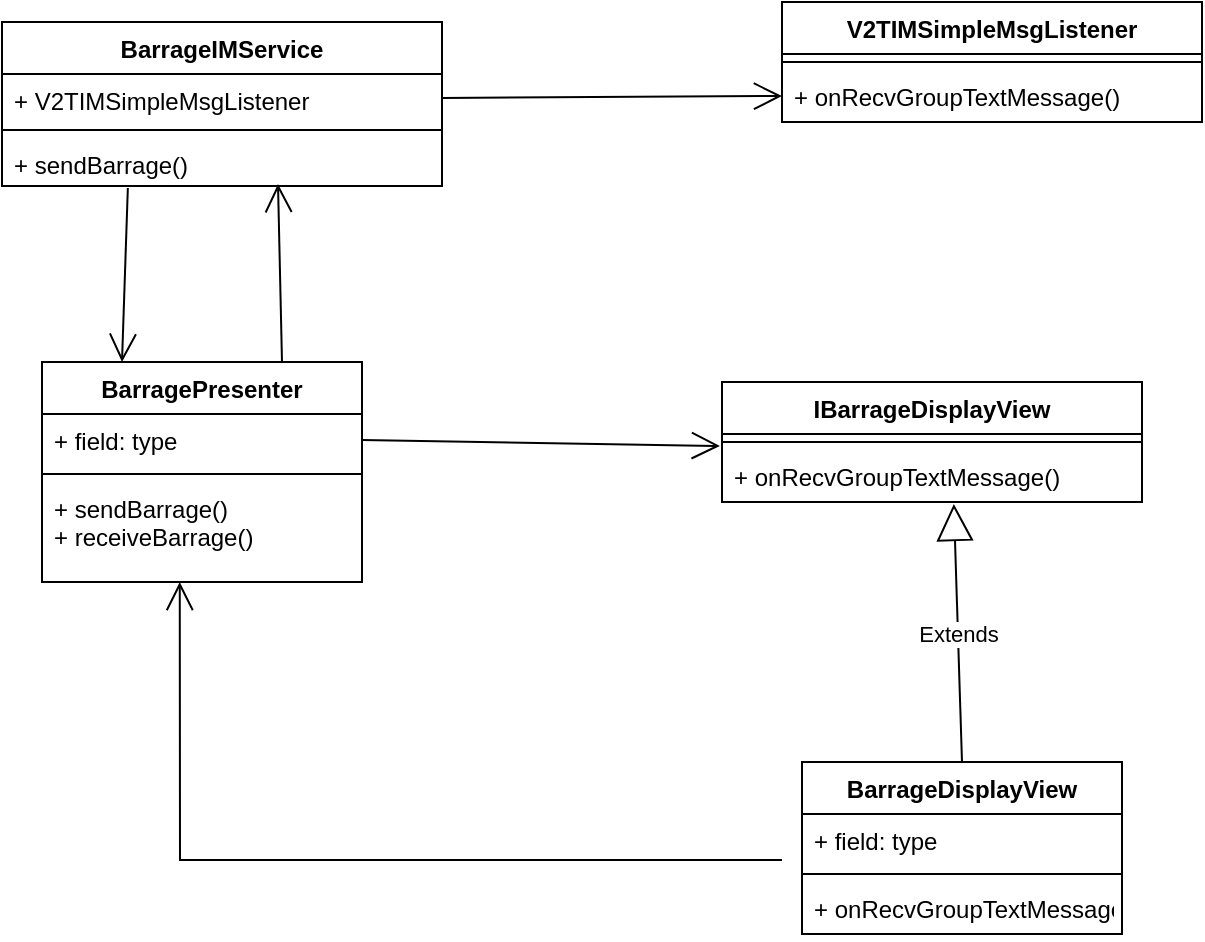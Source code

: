 <mxfile version="22.1.3" type="github">
  <diagram name="第 1 页" id="IBhxvfkGAeg1p5E4bXM3">
    <mxGraphModel dx="2074" dy="1059" grid="1" gridSize="10" guides="1" tooltips="1" connect="1" arrows="1" fold="1" page="1" pageScale="1" pageWidth="827" pageHeight="1169" math="0" shadow="0">
      <root>
        <mxCell id="0" />
        <mxCell id="1" parent="0" />
        <mxCell id="6ni6ROQNfi7pwdVgRZrK-12" value="V2TIMSimpleMsgListener" style="swimlane;fontStyle=1;align=center;verticalAlign=top;childLayout=stackLayout;horizontal=1;startSize=26;horizontalStack=0;resizeParent=1;resizeParentMax=0;resizeLast=0;collapsible=1;marginBottom=0;whiteSpace=wrap;html=1;" vertex="1" parent="1">
          <mxGeometry x="570" y="280" width="210" height="60" as="geometry" />
        </mxCell>
        <mxCell id="6ni6ROQNfi7pwdVgRZrK-14" value="" style="line;strokeWidth=1;fillColor=none;align=left;verticalAlign=middle;spacingTop=-1;spacingLeft=3;spacingRight=3;rotatable=0;labelPosition=right;points=[];portConstraint=eastwest;strokeColor=inherit;" vertex="1" parent="6ni6ROQNfi7pwdVgRZrK-12">
          <mxGeometry y="26" width="210" height="8" as="geometry" />
        </mxCell>
        <mxCell id="6ni6ROQNfi7pwdVgRZrK-15" value="+&amp;nbsp;onRecvGroupTextMessage()" style="text;strokeColor=none;fillColor=none;align=left;verticalAlign=top;spacingLeft=4;spacingRight=4;overflow=hidden;rotatable=0;points=[[0,0.5],[1,0.5]];portConstraint=eastwest;whiteSpace=wrap;html=1;" vertex="1" parent="6ni6ROQNfi7pwdVgRZrK-12">
          <mxGeometry y="34" width="210" height="26" as="geometry" />
        </mxCell>
        <mxCell id="6ni6ROQNfi7pwdVgRZrK-21" value="BarrageIMService" style="swimlane;fontStyle=1;align=center;verticalAlign=top;childLayout=stackLayout;horizontal=1;startSize=26;horizontalStack=0;resizeParent=1;resizeParentMax=0;resizeLast=0;collapsible=1;marginBottom=0;whiteSpace=wrap;html=1;" vertex="1" parent="1">
          <mxGeometry x="180" y="290" width="220" height="82" as="geometry" />
        </mxCell>
        <mxCell id="6ni6ROQNfi7pwdVgRZrK-22" value="+&amp;nbsp;V2TIMSimpleMsgListener" style="text;strokeColor=none;fillColor=none;align=left;verticalAlign=top;spacingLeft=4;spacingRight=4;overflow=hidden;rotatable=0;points=[[0,0.5],[1,0.5]];portConstraint=eastwest;whiteSpace=wrap;html=1;" vertex="1" parent="6ni6ROQNfi7pwdVgRZrK-21">
          <mxGeometry y="26" width="220" height="24" as="geometry" />
        </mxCell>
        <mxCell id="6ni6ROQNfi7pwdVgRZrK-23" value="" style="line;strokeWidth=1;fillColor=none;align=left;verticalAlign=middle;spacingTop=-1;spacingLeft=3;spacingRight=3;rotatable=0;labelPosition=right;points=[];portConstraint=eastwest;strokeColor=inherit;" vertex="1" parent="6ni6ROQNfi7pwdVgRZrK-21">
          <mxGeometry y="50" width="220" height="8" as="geometry" />
        </mxCell>
        <mxCell id="6ni6ROQNfi7pwdVgRZrK-24" value="+&amp;nbsp;sendBarrage()" style="text;strokeColor=none;fillColor=none;align=left;verticalAlign=top;spacingLeft=4;spacingRight=4;overflow=hidden;rotatable=0;points=[[0,0.5],[1,0.5]];portConstraint=eastwest;whiteSpace=wrap;html=1;" vertex="1" parent="6ni6ROQNfi7pwdVgRZrK-21">
          <mxGeometry y="58" width="220" height="24" as="geometry" />
        </mxCell>
        <mxCell id="6ni6ROQNfi7pwdVgRZrK-25" value="" style="endArrow=open;endFill=1;endSize=12;html=1;rounded=0;exitX=1;exitY=0.5;exitDx=0;exitDy=0;entryX=0;entryY=0.5;entryDx=0;entryDy=0;" edge="1" parent="1" source="6ni6ROQNfi7pwdVgRZrK-22" target="6ni6ROQNfi7pwdVgRZrK-15">
          <mxGeometry width="160" relative="1" as="geometry">
            <mxPoint x="400" y="339" as="sourcePoint" />
            <mxPoint x="490" y="330" as="targetPoint" />
          </mxGeometry>
        </mxCell>
        <mxCell id="6ni6ROQNfi7pwdVgRZrK-26" value="BarragePresenter" style="swimlane;fontStyle=1;align=center;verticalAlign=top;childLayout=stackLayout;horizontal=1;startSize=26;horizontalStack=0;resizeParent=1;resizeParentMax=0;resizeLast=0;collapsible=1;marginBottom=0;whiteSpace=wrap;html=1;" vertex="1" parent="1">
          <mxGeometry x="200" y="460" width="160" height="110" as="geometry" />
        </mxCell>
        <mxCell id="6ni6ROQNfi7pwdVgRZrK-27" value="+ field: type" style="text;strokeColor=none;fillColor=none;align=left;verticalAlign=top;spacingLeft=4;spacingRight=4;overflow=hidden;rotatable=0;points=[[0,0.5],[1,0.5]];portConstraint=eastwest;whiteSpace=wrap;html=1;" vertex="1" parent="6ni6ROQNfi7pwdVgRZrK-26">
          <mxGeometry y="26" width="160" height="26" as="geometry" />
        </mxCell>
        <mxCell id="6ni6ROQNfi7pwdVgRZrK-28" value="" style="line;strokeWidth=1;fillColor=none;align=left;verticalAlign=middle;spacingTop=-1;spacingLeft=3;spacingRight=3;rotatable=0;labelPosition=right;points=[];portConstraint=eastwest;strokeColor=inherit;" vertex="1" parent="6ni6ROQNfi7pwdVgRZrK-26">
          <mxGeometry y="52" width="160" height="8" as="geometry" />
        </mxCell>
        <mxCell id="6ni6ROQNfi7pwdVgRZrK-29" value="+&amp;nbsp;sendBarrage()&lt;br&gt;+&amp;nbsp;receiveBarrage()" style="text;strokeColor=none;fillColor=none;align=left;verticalAlign=top;spacingLeft=4;spacingRight=4;overflow=hidden;rotatable=0;points=[[0,0.5],[1,0.5]];portConstraint=eastwest;whiteSpace=wrap;html=1;" vertex="1" parent="6ni6ROQNfi7pwdVgRZrK-26">
          <mxGeometry y="60" width="160" height="50" as="geometry" />
        </mxCell>
        <mxCell id="6ni6ROQNfi7pwdVgRZrK-30" value="" style="endArrow=open;endFill=1;endSize=12;html=1;rounded=0;exitX=0.286;exitY=1.042;exitDx=0;exitDy=0;exitPerimeter=0;entryX=0.25;entryY=0;entryDx=0;entryDy=0;" edge="1" parent="1" source="6ni6ROQNfi7pwdVgRZrK-24" target="6ni6ROQNfi7pwdVgRZrK-26">
          <mxGeometry width="160" relative="1" as="geometry">
            <mxPoint x="380" y="540" as="sourcePoint" />
            <mxPoint x="540" y="540" as="targetPoint" />
          </mxGeometry>
        </mxCell>
        <mxCell id="6ni6ROQNfi7pwdVgRZrK-31" value="" style="endArrow=open;endFill=1;endSize=12;html=1;rounded=0;exitX=0.75;exitY=0;exitDx=0;exitDy=0;" edge="1" parent="1" source="6ni6ROQNfi7pwdVgRZrK-26">
          <mxGeometry width="160" relative="1" as="geometry">
            <mxPoint x="253" y="383" as="sourcePoint" />
            <mxPoint x="318" y="371" as="targetPoint" />
          </mxGeometry>
        </mxCell>
        <mxCell id="6ni6ROQNfi7pwdVgRZrK-32" value="IBarrageDisplayView" style="swimlane;fontStyle=1;align=center;verticalAlign=top;childLayout=stackLayout;horizontal=1;startSize=26;horizontalStack=0;resizeParent=1;resizeParentMax=0;resizeLast=0;collapsible=1;marginBottom=0;whiteSpace=wrap;html=1;" vertex="1" parent="1">
          <mxGeometry x="540" y="470" width="210" height="60" as="geometry" />
        </mxCell>
        <mxCell id="6ni6ROQNfi7pwdVgRZrK-33" value="" style="line;strokeWidth=1;fillColor=none;align=left;verticalAlign=middle;spacingTop=-1;spacingLeft=3;spacingRight=3;rotatable=0;labelPosition=right;points=[];portConstraint=eastwest;strokeColor=inherit;" vertex="1" parent="6ni6ROQNfi7pwdVgRZrK-32">
          <mxGeometry y="26" width="210" height="8" as="geometry" />
        </mxCell>
        <mxCell id="6ni6ROQNfi7pwdVgRZrK-34" value="+&amp;nbsp;onRecvGroupTextMessage()" style="text;strokeColor=none;fillColor=none;align=left;verticalAlign=top;spacingLeft=4;spacingRight=4;overflow=hidden;rotatable=0;points=[[0,0.5],[1,0.5]];portConstraint=eastwest;whiteSpace=wrap;html=1;" vertex="1" parent="6ni6ROQNfi7pwdVgRZrK-32">
          <mxGeometry y="34" width="210" height="26" as="geometry" />
        </mxCell>
        <mxCell id="6ni6ROQNfi7pwdVgRZrK-35" value="" style="endArrow=open;endFill=1;endSize=12;html=1;rounded=0;exitX=1;exitY=0.5;exitDx=0;exitDy=0;entryX=-0.005;entryY=-0.077;entryDx=0;entryDy=0;entryPerimeter=0;" edge="1" parent="1" source="6ni6ROQNfi7pwdVgRZrK-27" target="6ni6ROQNfi7pwdVgRZrK-34">
          <mxGeometry width="160" relative="1" as="geometry">
            <mxPoint x="380" y="540" as="sourcePoint" />
            <mxPoint x="540" y="540" as="targetPoint" />
          </mxGeometry>
        </mxCell>
        <mxCell id="6ni6ROQNfi7pwdVgRZrK-36" value="BarrageDisplayView" style="swimlane;fontStyle=1;align=center;verticalAlign=top;childLayout=stackLayout;horizontal=1;startSize=26;horizontalStack=0;resizeParent=1;resizeParentMax=0;resizeLast=0;collapsible=1;marginBottom=0;whiteSpace=wrap;html=1;" vertex="1" parent="1">
          <mxGeometry x="580" y="660" width="160" height="86" as="geometry" />
        </mxCell>
        <mxCell id="6ni6ROQNfi7pwdVgRZrK-37" value="+ field: type" style="text;strokeColor=none;fillColor=none;align=left;verticalAlign=top;spacingLeft=4;spacingRight=4;overflow=hidden;rotatable=0;points=[[0,0.5],[1,0.5]];portConstraint=eastwest;whiteSpace=wrap;html=1;" vertex="1" parent="6ni6ROQNfi7pwdVgRZrK-36">
          <mxGeometry y="26" width="160" height="26" as="geometry" />
        </mxCell>
        <mxCell id="6ni6ROQNfi7pwdVgRZrK-38" value="" style="line;strokeWidth=1;fillColor=none;align=left;verticalAlign=middle;spacingTop=-1;spacingLeft=3;spacingRight=3;rotatable=0;labelPosition=right;points=[];portConstraint=eastwest;strokeColor=inherit;" vertex="1" parent="6ni6ROQNfi7pwdVgRZrK-36">
          <mxGeometry y="52" width="160" height="8" as="geometry" />
        </mxCell>
        <mxCell id="6ni6ROQNfi7pwdVgRZrK-39" value="+&amp;nbsp;onRecvGroupTextMessage()" style="text;strokeColor=none;fillColor=none;align=left;verticalAlign=top;spacingLeft=4;spacingRight=4;overflow=hidden;rotatable=0;points=[[0,0.5],[1,0.5]];portConstraint=eastwest;whiteSpace=wrap;html=1;" vertex="1" parent="6ni6ROQNfi7pwdVgRZrK-36">
          <mxGeometry y="60" width="160" height="26" as="geometry" />
        </mxCell>
        <mxCell id="6ni6ROQNfi7pwdVgRZrK-43" value="Extends" style="endArrow=block;endSize=16;endFill=0;html=1;rounded=0;exitX=0.5;exitY=0;exitDx=0;exitDy=0;entryX=0.552;entryY=1.038;entryDx=0;entryDy=0;entryPerimeter=0;" edge="1" parent="1" source="6ni6ROQNfi7pwdVgRZrK-36" target="6ni6ROQNfi7pwdVgRZrK-34">
          <mxGeometry width="160" relative="1" as="geometry">
            <mxPoint x="520" y="585" as="sourcePoint" />
            <mxPoint x="680" y="585" as="targetPoint" />
          </mxGeometry>
        </mxCell>
        <mxCell id="6ni6ROQNfi7pwdVgRZrK-44" value="" style="endArrow=open;endFill=1;endSize=12;html=1;rounded=0;exitX=-0.012;exitY=0.885;exitDx=0;exitDy=0;entryX=0.481;entryY=1;entryDx=0;entryDy=0;entryPerimeter=0;exitPerimeter=0;" edge="1" parent="1">
          <mxGeometry width="160" relative="1" as="geometry">
            <mxPoint x="570.0" y="709.01" as="sourcePoint" />
            <mxPoint x="268.88" y="570" as="targetPoint" />
            <Array as="points">
              <mxPoint x="269" y="709" />
            </Array>
          </mxGeometry>
        </mxCell>
      </root>
    </mxGraphModel>
  </diagram>
</mxfile>
